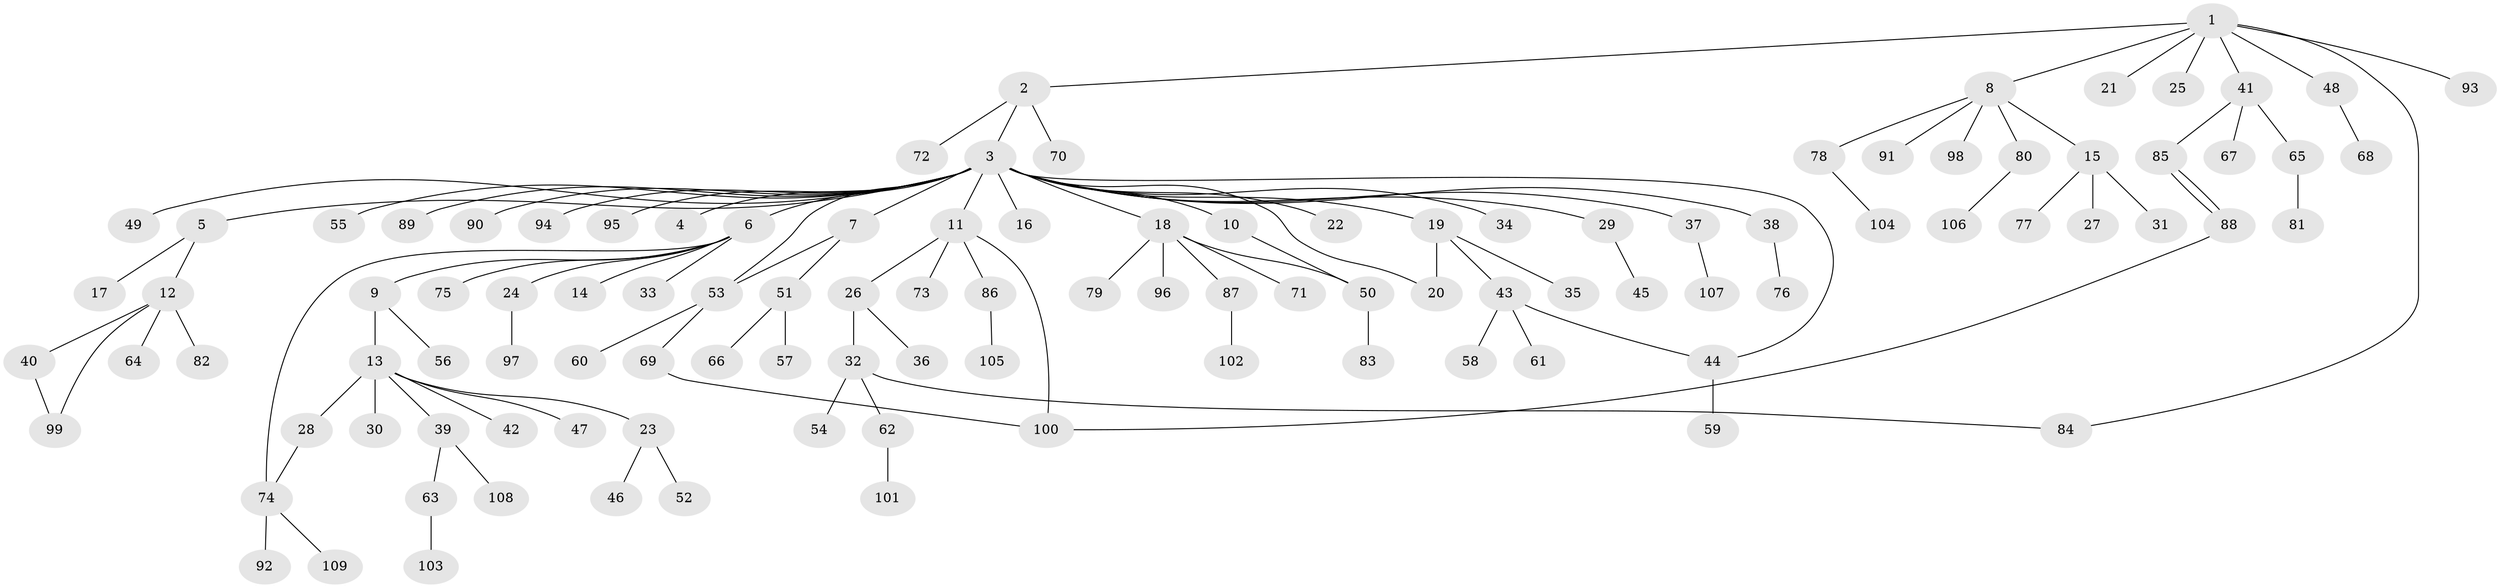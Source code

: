 // Generated by graph-tools (version 1.1) at 2025/35/03/09/25 02:35:21]
// undirected, 109 vertices, 118 edges
graph export_dot {
graph [start="1"]
  node [color=gray90,style=filled];
  1;
  2;
  3;
  4;
  5;
  6;
  7;
  8;
  9;
  10;
  11;
  12;
  13;
  14;
  15;
  16;
  17;
  18;
  19;
  20;
  21;
  22;
  23;
  24;
  25;
  26;
  27;
  28;
  29;
  30;
  31;
  32;
  33;
  34;
  35;
  36;
  37;
  38;
  39;
  40;
  41;
  42;
  43;
  44;
  45;
  46;
  47;
  48;
  49;
  50;
  51;
  52;
  53;
  54;
  55;
  56;
  57;
  58;
  59;
  60;
  61;
  62;
  63;
  64;
  65;
  66;
  67;
  68;
  69;
  70;
  71;
  72;
  73;
  74;
  75;
  76;
  77;
  78;
  79;
  80;
  81;
  82;
  83;
  84;
  85;
  86;
  87;
  88;
  89;
  90;
  91;
  92;
  93;
  94;
  95;
  96;
  97;
  98;
  99;
  100;
  101;
  102;
  103;
  104;
  105;
  106;
  107;
  108;
  109;
  1 -- 2;
  1 -- 8;
  1 -- 21;
  1 -- 25;
  1 -- 41;
  1 -- 48;
  1 -- 84;
  1 -- 93;
  2 -- 3;
  2 -- 70;
  2 -- 72;
  3 -- 4;
  3 -- 5;
  3 -- 6;
  3 -- 7;
  3 -- 10;
  3 -- 11;
  3 -- 16;
  3 -- 18;
  3 -- 19;
  3 -- 20;
  3 -- 22;
  3 -- 29;
  3 -- 34;
  3 -- 37;
  3 -- 38;
  3 -- 44;
  3 -- 49;
  3 -- 53;
  3 -- 55;
  3 -- 89;
  3 -- 90;
  3 -- 94;
  3 -- 95;
  5 -- 12;
  5 -- 17;
  6 -- 9;
  6 -- 14;
  6 -- 24;
  6 -- 33;
  6 -- 74;
  6 -- 75;
  7 -- 51;
  7 -- 53;
  8 -- 15;
  8 -- 78;
  8 -- 80;
  8 -- 91;
  8 -- 98;
  9 -- 13;
  9 -- 56;
  10 -- 50;
  11 -- 26;
  11 -- 73;
  11 -- 86;
  11 -- 100;
  12 -- 40;
  12 -- 64;
  12 -- 82;
  12 -- 99;
  13 -- 23;
  13 -- 28;
  13 -- 30;
  13 -- 39;
  13 -- 42;
  13 -- 47;
  15 -- 27;
  15 -- 31;
  15 -- 77;
  18 -- 50;
  18 -- 71;
  18 -- 79;
  18 -- 87;
  18 -- 96;
  19 -- 20;
  19 -- 35;
  19 -- 43;
  23 -- 46;
  23 -- 52;
  24 -- 97;
  26 -- 32;
  26 -- 36;
  28 -- 74;
  29 -- 45;
  32 -- 54;
  32 -- 62;
  32 -- 84;
  37 -- 107;
  38 -- 76;
  39 -- 63;
  39 -- 108;
  40 -- 99;
  41 -- 65;
  41 -- 67;
  41 -- 85;
  43 -- 44;
  43 -- 58;
  43 -- 61;
  44 -- 59;
  48 -- 68;
  50 -- 83;
  51 -- 57;
  51 -- 66;
  53 -- 60;
  53 -- 69;
  62 -- 101;
  63 -- 103;
  65 -- 81;
  69 -- 100;
  74 -- 92;
  74 -- 109;
  78 -- 104;
  80 -- 106;
  85 -- 88;
  85 -- 88;
  86 -- 105;
  87 -- 102;
  88 -- 100;
}
